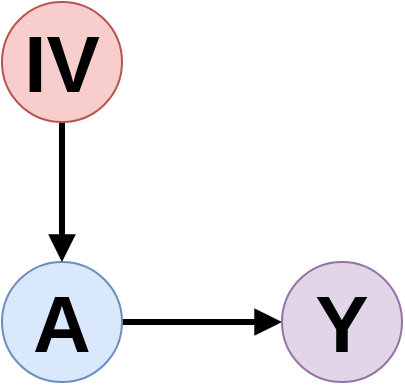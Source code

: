 <mxfile version="21.6.5" type="device">
  <diagram name="Page-1" id="qIHnqL3YpAx4ovSOnNfN">
    <mxGraphModel dx="794" dy="420" grid="1" gridSize="10" guides="1" tooltips="1" connect="1" arrows="1" fold="1" page="1" pageScale="1" pageWidth="827" pageHeight="1169" math="0" shadow="0">
      <root>
        <mxCell id="0" />
        <mxCell id="1" parent="0" />
        <mxCell id="GG0Py4mNQ_er1eh0wpnd-3" value="" style="edgeStyle=orthogonalEdgeStyle;rounded=0;orthogonalLoop=1;jettySize=auto;html=1;endArrow=block;endFill=1;strokeWidth=3;" parent="1" source="GG0Py4mNQ_er1eh0wpnd-1" target="GG0Py4mNQ_er1eh0wpnd-2" edge="1">
          <mxGeometry relative="1" as="geometry" />
        </mxCell>
        <mxCell id="GG0Py4mNQ_er1eh0wpnd-1" value="A" style="ellipse;whiteSpace=wrap;html=1;aspect=fixed;fillColor=#dae8fc;strokeColor=#6c8ebf;fontStyle=1;fontSize=40;" parent="1" vertex="1">
          <mxGeometry x="370" y="220" width="60" height="60" as="geometry" />
        </mxCell>
        <mxCell id="GG0Py4mNQ_er1eh0wpnd-2" value="Y" style="ellipse;whiteSpace=wrap;html=1;aspect=fixed;fillColor=#e1d5e7;strokeColor=#9673a6;fontStyle=1;fontSize=40;" parent="1" vertex="1">
          <mxGeometry x="510" y="220" width="60" height="60" as="geometry" />
        </mxCell>
        <mxCell id="GG0Py4mNQ_er1eh0wpnd-5" style="rounded=0;orthogonalLoop=1;jettySize=auto;html=1;exitX=0.5;exitY=1;exitDx=0;exitDy=0;entryX=0.5;entryY=0;entryDx=0;entryDy=0;endArrow=block;endFill=1;strokeWidth=3;" parent="1" source="GG0Py4mNQ_er1eh0wpnd-4" target="GG0Py4mNQ_er1eh0wpnd-1" edge="1">
          <mxGeometry relative="1" as="geometry" />
        </mxCell>
        <mxCell id="GG0Py4mNQ_er1eh0wpnd-4" value="IV" style="ellipse;whiteSpace=wrap;html=1;aspect=fixed;fillColor=#f8cecc;strokeColor=#b85450;fontStyle=1;fontSize=40;" parent="1" vertex="1">
          <mxGeometry x="370" y="90" width="60" height="60" as="geometry" />
        </mxCell>
      </root>
    </mxGraphModel>
  </diagram>
</mxfile>
